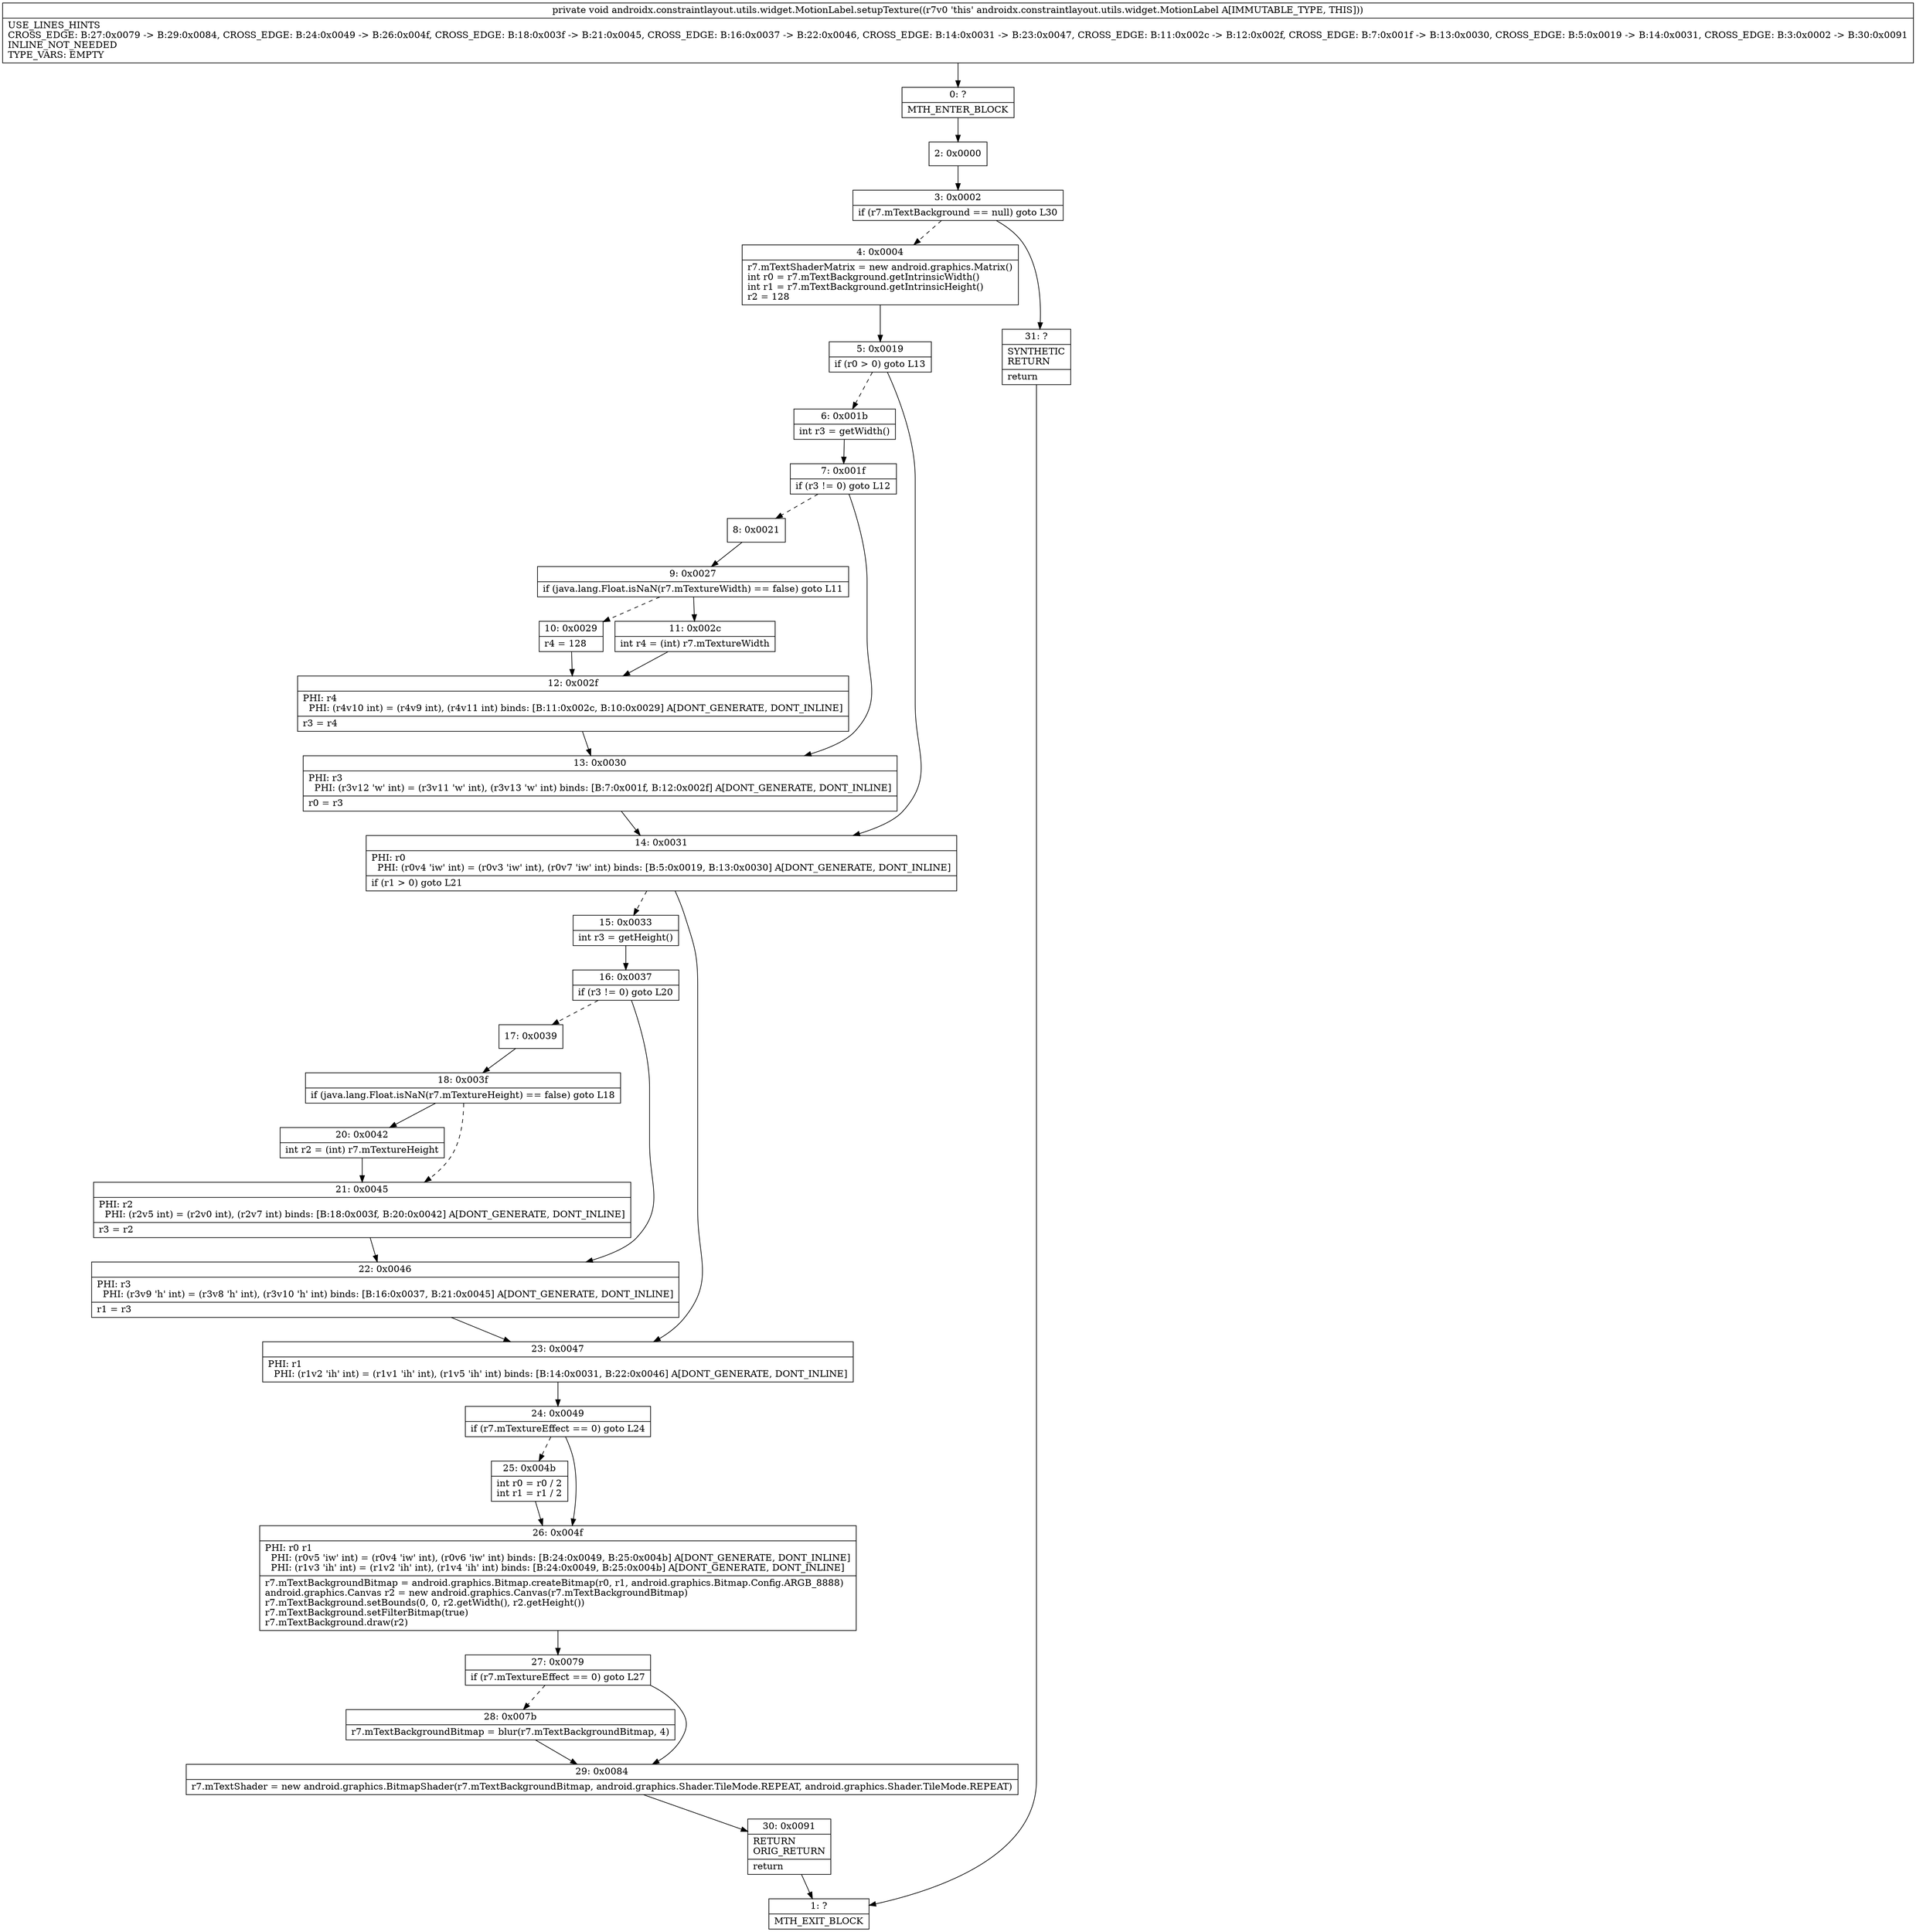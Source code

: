 digraph "CFG forandroidx.constraintlayout.utils.widget.MotionLabel.setupTexture()V" {
Node_0 [shape=record,label="{0\:\ ?|MTH_ENTER_BLOCK\l}"];
Node_2 [shape=record,label="{2\:\ 0x0000}"];
Node_3 [shape=record,label="{3\:\ 0x0002|if (r7.mTextBackground == null) goto L30\l}"];
Node_4 [shape=record,label="{4\:\ 0x0004|r7.mTextShaderMatrix = new android.graphics.Matrix()\lint r0 = r7.mTextBackground.getIntrinsicWidth()\lint r1 = r7.mTextBackground.getIntrinsicHeight()\lr2 = 128\l}"];
Node_5 [shape=record,label="{5\:\ 0x0019|if (r0 \> 0) goto L13\l}"];
Node_6 [shape=record,label="{6\:\ 0x001b|int r3 = getWidth()\l}"];
Node_7 [shape=record,label="{7\:\ 0x001f|if (r3 != 0) goto L12\l}"];
Node_8 [shape=record,label="{8\:\ 0x0021}"];
Node_9 [shape=record,label="{9\:\ 0x0027|if (java.lang.Float.isNaN(r7.mTextureWidth) == false) goto L11\l}"];
Node_10 [shape=record,label="{10\:\ 0x0029|r4 = 128\l}"];
Node_12 [shape=record,label="{12\:\ 0x002f|PHI: r4 \l  PHI: (r4v10 int) = (r4v9 int), (r4v11 int) binds: [B:11:0x002c, B:10:0x0029] A[DONT_GENERATE, DONT_INLINE]\l|r3 = r4\l}"];
Node_11 [shape=record,label="{11\:\ 0x002c|int r4 = (int) r7.mTextureWidth\l}"];
Node_13 [shape=record,label="{13\:\ 0x0030|PHI: r3 \l  PHI: (r3v12 'w' int) = (r3v11 'w' int), (r3v13 'w' int) binds: [B:7:0x001f, B:12:0x002f] A[DONT_GENERATE, DONT_INLINE]\l|r0 = r3\l}"];
Node_14 [shape=record,label="{14\:\ 0x0031|PHI: r0 \l  PHI: (r0v4 'iw' int) = (r0v3 'iw' int), (r0v7 'iw' int) binds: [B:5:0x0019, B:13:0x0030] A[DONT_GENERATE, DONT_INLINE]\l|if (r1 \> 0) goto L21\l}"];
Node_15 [shape=record,label="{15\:\ 0x0033|int r3 = getHeight()\l}"];
Node_16 [shape=record,label="{16\:\ 0x0037|if (r3 != 0) goto L20\l}"];
Node_17 [shape=record,label="{17\:\ 0x0039}"];
Node_18 [shape=record,label="{18\:\ 0x003f|if (java.lang.Float.isNaN(r7.mTextureHeight) == false) goto L18\l}"];
Node_20 [shape=record,label="{20\:\ 0x0042|int r2 = (int) r7.mTextureHeight\l}"];
Node_21 [shape=record,label="{21\:\ 0x0045|PHI: r2 \l  PHI: (r2v5 int) = (r2v0 int), (r2v7 int) binds: [B:18:0x003f, B:20:0x0042] A[DONT_GENERATE, DONT_INLINE]\l|r3 = r2\l}"];
Node_22 [shape=record,label="{22\:\ 0x0046|PHI: r3 \l  PHI: (r3v9 'h' int) = (r3v8 'h' int), (r3v10 'h' int) binds: [B:16:0x0037, B:21:0x0045] A[DONT_GENERATE, DONT_INLINE]\l|r1 = r3\l}"];
Node_23 [shape=record,label="{23\:\ 0x0047|PHI: r1 \l  PHI: (r1v2 'ih' int) = (r1v1 'ih' int), (r1v5 'ih' int) binds: [B:14:0x0031, B:22:0x0046] A[DONT_GENERATE, DONT_INLINE]\l}"];
Node_24 [shape=record,label="{24\:\ 0x0049|if (r7.mTextureEffect == 0) goto L24\l}"];
Node_25 [shape=record,label="{25\:\ 0x004b|int r0 = r0 \/ 2\lint r1 = r1 \/ 2\l}"];
Node_26 [shape=record,label="{26\:\ 0x004f|PHI: r0 r1 \l  PHI: (r0v5 'iw' int) = (r0v4 'iw' int), (r0v6 'iw' int) binds: [B:24:0x0049, B:25:0x004b] A[DONT_GENERATE, DONT_INLINE]\l  PHI: (r1v3 'ih' int) = (r1v2 'ih' int), (r1v4 'ih' int) binds: [B:24:0x0049, B:25:0x004b] A[DONT_GENERATE, DONT_INLINE]\l|r7.mTextBackgroundBitmap = android.graphics.Bitmap.createBitmap(r0, r1, android.graphics.Bitmap.Config.ARGB_8888)\landroid.graphics.Canvas r2 = new android.graphics.Canvas(r7.mTextBackgroundBitmap)\lr7.mTextBackground.setBounds(0, 0, r2.getWidth(), r2.getHeight())\lr7.mTextBackground.setFilterBitmap(true)\lr7.mTextBackground.draw(r2)\l}"];
Node_27 [shape=record,label="{27\:\ 0x0079|if (r7.mTextureEffect == 0) goto L27\l}"];
Node_28 [shape=record,label="{28\:\ 0x007b|r7.mTextBackgroundBitmap = blur(r7.mTextBackgroundBitmap, 4)\l}"];
Node_29 [shape=record,label="{29\:\ 0x0084|r7.mTextShader = new android.graphics.BitmapShader(r7.mTextBackgroundBitmap, android.graphics.Shader.TileMode.REPEAT, android.graphics.Shader.TileMode.REPEAT)\l}"];
Node_30 [shape=record,label="{30\:\ 0x0091|RETURN\lORIG_RETURN\l|return\l}"];
Node_1 [shape=record,label="{1\:\ ?|MTH_EXIT_BLOCK\l}"];
Node_31 [shape=record,label="{31\:\ ?|SYNTHETIC\lRETURN\l|return\l}"];
MethodNode[shape=record,label="{private void androidx.constraintlayout.utils.widget.MotionLabel.setupTexture((r7v0 'this' androidx.constraintlayout.utils.widget.MotionLabel A[IMMUTABLE_TYPE, THIS]))  | USE_LINES_HINTS\lCROSS_EDGE: B:27:0x0079 \-\> B:29:0x0084, CROSS_EDGE: B:24:0x0049 \-\> B:26:0x004f, CROSS_EDGE: B:18:0x003f \-\> B:21:0x0045, CROSS_EDGE: B:16:0x0037 \-\> B:22:0x0046, CROSS_EDGE: B:14:0x0031 \-\> B:23:0x0047, CROSS_EDGE: B:11:0x002c \-\> B:12:0x002f, CROSS_EDGE: B:7:0x001f \-\> B:13:0x0030, CROSS_EDGE: B:5:0x0019 \-\> B:14:0x0031, CROSS_EDGE: B:3:0x0002 \-\> B:30:0x0091\lINLINE_NOT_NEEDED\lTYPE_VARS: EMPTY\l}"];
MethodNode -> Node_0;Node_0 -> Node_2;
Node_2 -> Node_3;
Node_3 -> Node_4[style=dashed];
Node_3 -> Node_31;
Node_4 -> Node_5;
Node_5 -> Node_6[style=dashed];
Node_5 -> Node_14;
Node_6 -> Node_7;
Node_7 -> Node_8[style=dashed];
Node_7 -> Node_13;
Node_8 -> Node_9;
Node_9 -> Node_10[style=dashed];
Node_9 -> Node_11;
Node_10 -> Node_12;
Node_12 -> Node_13;
Node_11 -> Node_12;
Node_13 -> Node_14;
Node_14 -> Node_15[style=dashed];
Node_14 -> Node_23;
Node_15 -> Node_16;
Node_16 -> Node_17[style=dashed];
Node_16 -> Node_22;
Node_17 -> Node_18;
Node_18 -> Node_20;
Node_18 -> Node_21[style=dashed];
Node_20 -> Node_21;
Node_21 -> Node_22;
Node_22 -> Node_23;
Node_23 -> Node_24;
Node_24 -> Node_25[style=dashed];
Node_24 -> Node_26;
Node_25 -> Node_26;
Node_26 -> Node_27;
Node_27 -> Node_28[style=dashed];
Node_27 -> Node_29;
Node_28 -> Node_29;
Node_29 -> Node_30;
Node_30 -> Node_1;
Node_31 -> Node_1;
}

